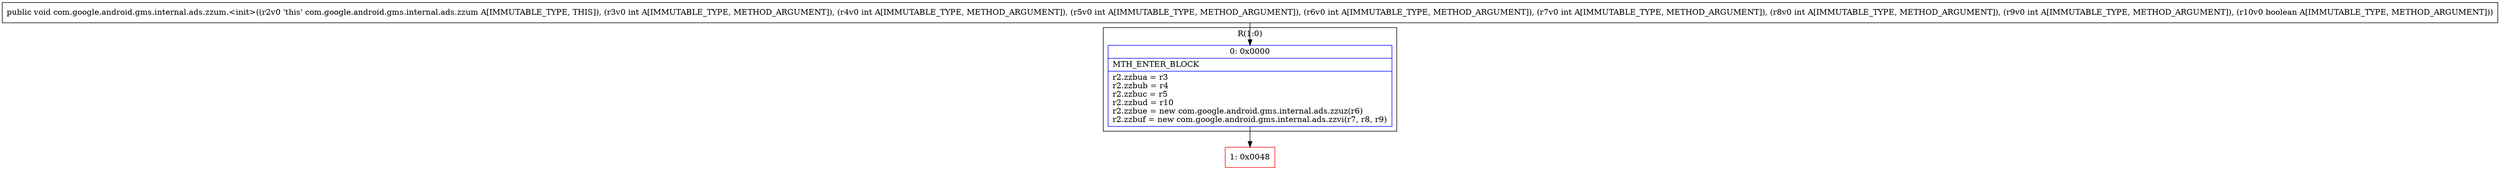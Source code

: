 digraph "CFG forcom.google.android.gms.internal.ads.zzum.\<init\>(IIIIIIIZ)V" {
subgraph cluster_Region_1234688752 {
label = "R(1:0)";
node [shape=record,color=blue];
Node_0 [shape=record,label="{0\:\ 0x0000|MTH_ENTER_BLOCK\l|r2.zzbua = r3\lr2.zzbub = r4\lr2.zzbuc = r5\lr2.zzbud = r10\lr2.zzbue = new com.google.android.gms.internal.ads.zzuz(r6)\lr2.zzbuf = new com.google.android.gms.internal.ads.zzvi(r7, r8, r9)\l}"];
}
Node_1 [shape=record,color=red,label="{1\:\ 0x0048}"];
MethodNode[shape=record,label="{public void com.google.android.gms.internal.ads.zzum.\<init\>((r2v0 'this' com.google.android.gms.internal.ads.zzum A[IMMUTABLE_TYPE, THIS]), (r3v0 int A[IMMUTABLE_TYPE, METHOD_ARGUMENT]), (r4v0 int A[IMMUTABLE_TYPE, METHOD_ARGUMENT]), (r5v0 int A[IMMUTABLE_TYPE, METHOD_ARGUMENT]), (r6v0 int A[IMMUTABLE_TYPE, METHOD_ARGUMENT]), (r7v0 int A[IMMUTABLE_TYPE, METHOD_ARGUMENT]), (r8v0 int A[IMMUTABLE_TYPE, METHOD_ARGUMENT]), (r9v0 int A[IMMUTABLE_TYPE, METHOD_ARGUMENT]), (r10v0 boolean A[IMMUTABLE_TYPE, METHOD_ARGUMENT])) }"];
MethodNode -> Node_0;
Node_0 -> Node_1;
}

